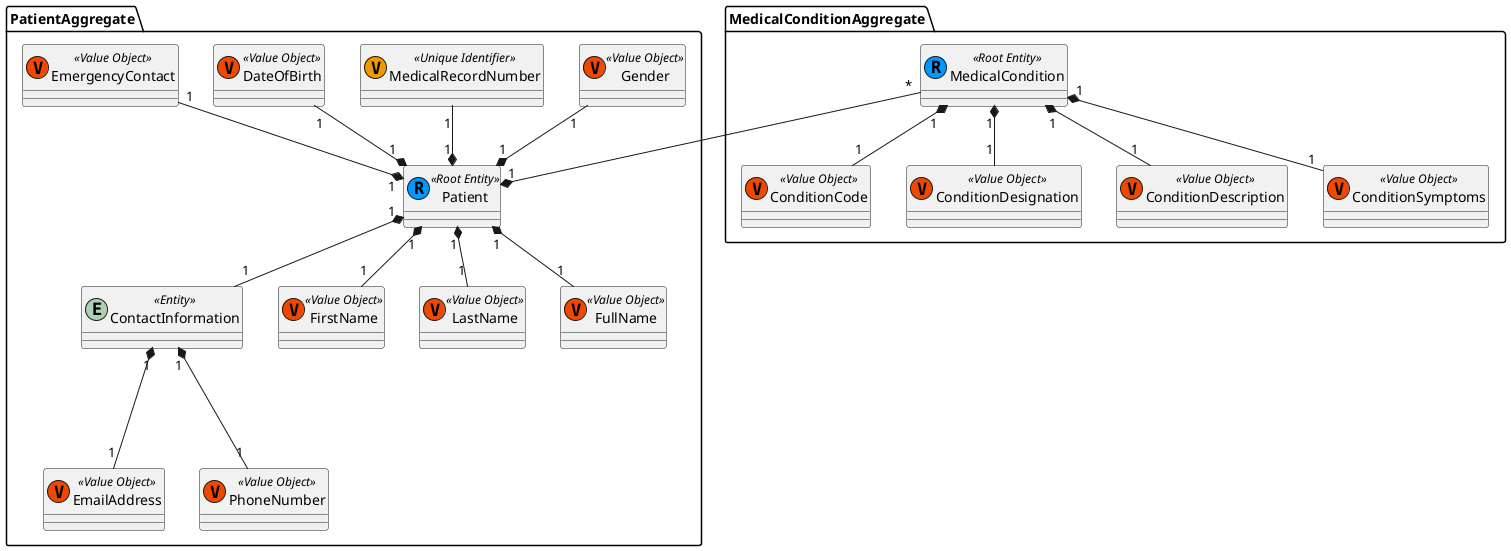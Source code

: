 @startuml

Package PatientAggregate {
	Entity Patient <<(R,#0099FF) Root Entity>>{}

	Class Gender <<(V,#f04800) Value Object>> {}
	Class MedicalRecordNumber <<(V,#f09800) Unique Identifier>> {}
	Class DateOfBirth <<(V,#f04800) Value Object>> {}
	Class EmergencyContact <<(V,#f04800) Value Object>> {}
	Class EmailAddress <<(V,#f04800) Value Object>> {}
	Class PhoneNumber <<(V,#f04800) Value Object>> {}

	Entity ContactInformation <<Entity>> {}

	Class FirstName <<(V,#f04800) Value Object>> {}
	Class LastName <<(V,#f04800) Value Object>> {}
	Class FullName <<(V,#f04800) Value Object>> {}

	ContactInformation "1" *--- "1" EmailAddress
	ContactInformation "1" *--- "1" PhoneNumber

	FirstName "1" -up-* "1" Patient
	LastName "1" -up-* "1" Patient
	FullName "1" -up-* "1" Patient
	ContactInformation "1" -up-* "1" Patient
	Gender "1" --* "1" Patient
	MedicalRecordNumber "1" --* "1" Patient
	DateOfBirth "1" --* "1" Patient
	EmergencyContact "1" --* "1" Patient
}

Package MedicalConditionAggregate {
	Entity MedicalCondition <<(R,#0099FF) Root Entity>> {}

	Class ConditionCode <<(V,#f04800) Value Object>> {}
	Class ConditionDesignation <<(V,#f04800) Value Object>> {}
	Class ConditionDescription <<(V,#f04800) Value Object>> {}
	Class ConditionSymptoms <<(V,#f04800) Value Object>> {}

	MedicalCondition "1" *-- "1" ConditionCode
	MedicalCondition "1" *-- "1" ConditionDescription
	MedicalCondition "1" *-- "1" ConditionDesignation
	MedicalCondition "1" *-- "1" ConditionSymptoms

}

MedicalCondition "*" --* "1" Patient

@enduml